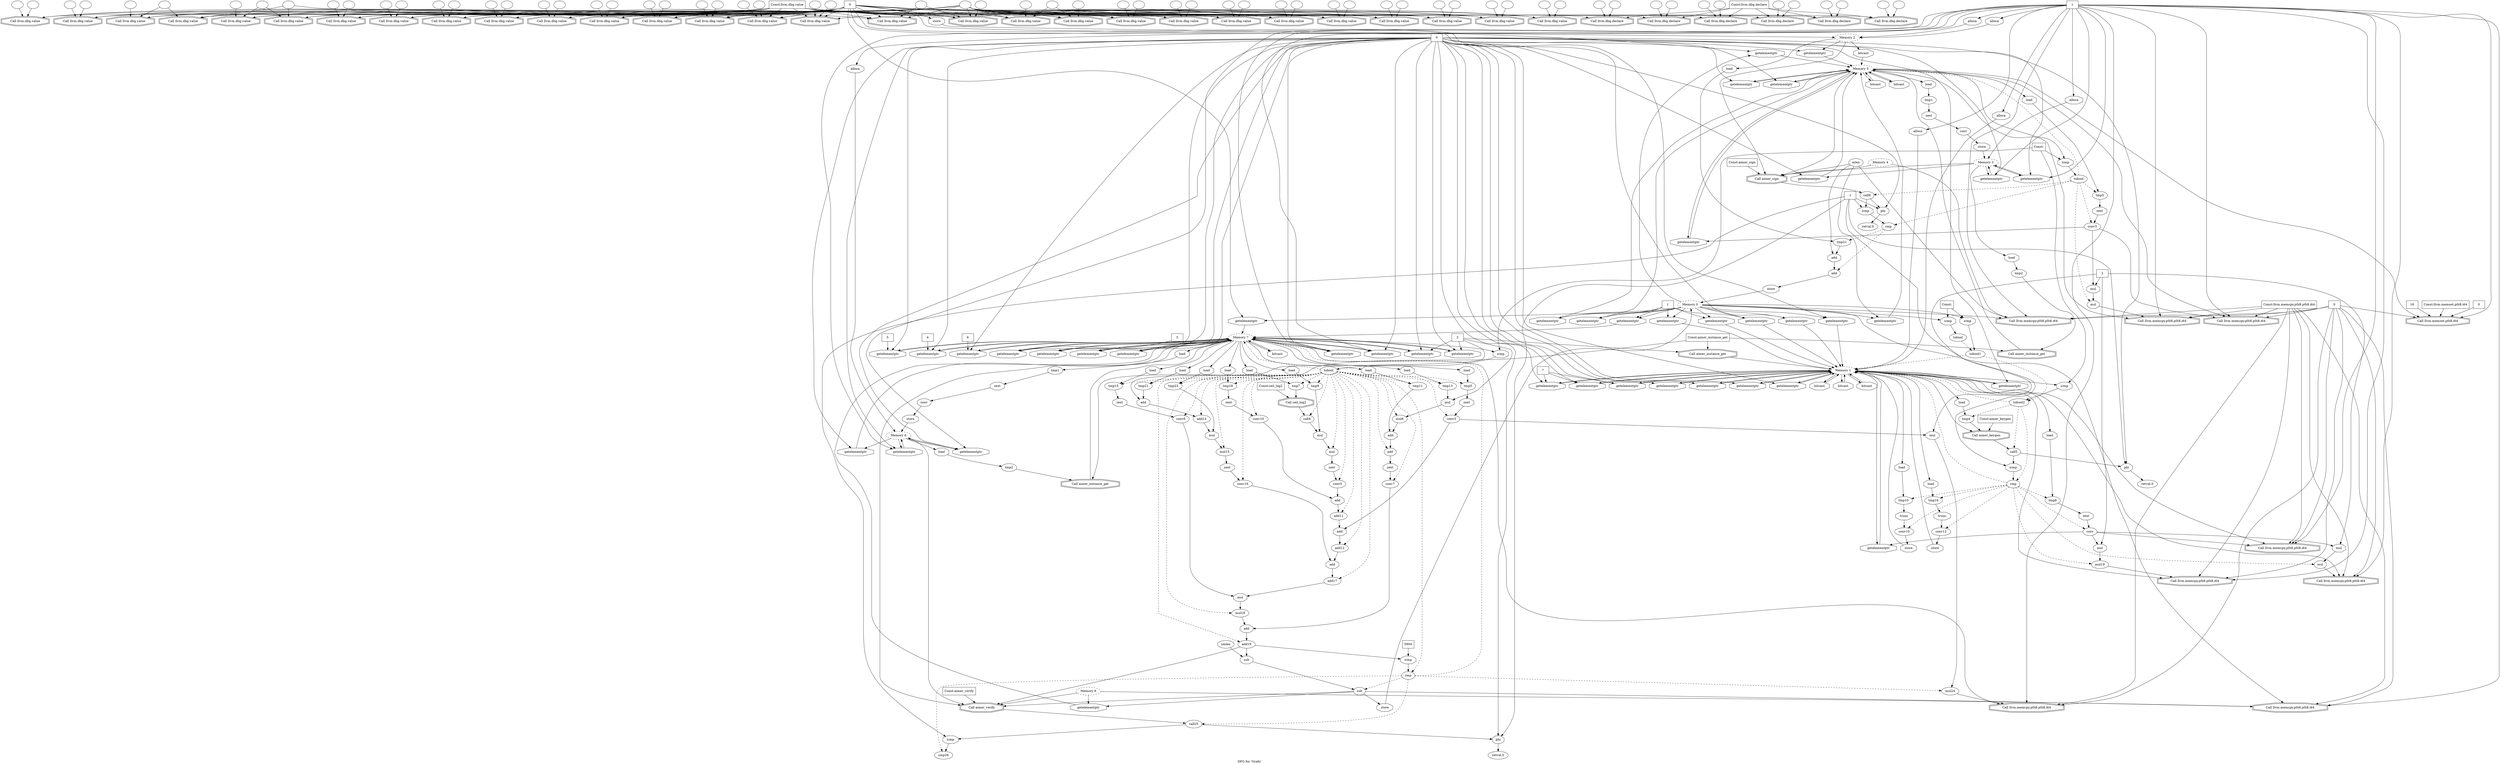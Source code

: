 digraph "DFG for 'Grafo'  "{
label="DFG for 'Grafo' ";
node_15[shape=ellipse,style=solid,label=""]
node_46[shape=doubleoctagon,style=solid,label="Call llvm.dbg.value"]
"node_15"->"node_46"
node_13[shape=doubleoctagon,style=solid,label="Call llvm.dbg.value"]
"node_15"->"node_13"
node_16[shape=doubleoctagon,style=solid,label="Call llvm.dbg.declare"]
node_17[shape=ellipse,style=solid,label=""]
"node_17"->"node_16"
node_18[shape=ellipse,style=solid,label=""]
"node_18"->"node_16"
node_19[shape=box,style=solid,label="Const:llvm.dbg.declare"]
"node_19"->"node_16"
node_20[shape=doubleoctagon,style=solid,label="Call llvm.dbg.declare"]
"node_19"->"node_20"
node_208[shape=doubleoctagon,style=solid,label="Call llvm.dbg.declare"]
"node_19"->"node_208"
node_119[shape=doubleoctagon,style=solid,label="Call llvm.dbg.declare"]
"node_19"->"node_119"
node_123[shape=doubleoctagon,style=solid,label="Call llvm.dbg.declare"]
"node_19"->"node_123"
node_126[shape=doubleoctagon,style=solid,label="Call llvm.dbg.declare"]
"node_19"->"node_126"
node_30[shape=box,style=solid,label="2"]
node_29[shape=doubleoctagon,style=solid,label="Call aimer_instance_get"]
"node_30"->"node_29"
node_258[shape=octagon,style=solid,label="getelementptr"]
"node_30"->"node_258"
node_262[shape=octagon,style=solid,label="mul"]
"node_30"->"node_262"
node_273[shape=octagon,style=solid,label="getelementptr"]
"node_30"->"node_273"
node_287[shape=octagon,style=solid,label="add"]
"node_30"->"node_287"
node_31[shape=box,style=solid,label="Const:aimer_instance_get"]
"node_31"->"node_29"
node_140[shape=doubleoctagon,style=solid,label="Call aimer_instance_get"]
"node_31"->"node_140"
node_222[shape=doubleoctagon,style=solid,label="Call aimer_instance_get"]
"node_31"->"node_222"
node_32[shape=doubleoctagon,style=solid,label="Call llvm.dbg.value"]
node_33[shape=ellipse,style=solid,label=""]
"node_33"->"node_32"
node_34[shape=ellipse,style=solid,label=""]
"node_34"->"node_32"
node_35[shape=ellipse,style=solid,label="tobool2"]
node_41[shape=ellipse,style=solid,label="tmp4"]
"node_35"->"node_41" [style=dashed]
node_43[shape=ellipse,style=solid,label="call5"]
"node_35"->"node_43" [style=dashed]
node_48[shape=ellipse,style=solid,label="cmp"]
"node_35"->"node_48" [style=dashed]
node_0[shape=ellipse,style=dashed,label="Memory 1"]
"node_35"->"node_0" [style=dashed]
node_36[shape=octagon,style=solid,label="icmp"]
"node_36"->"node_35"
node_37[shape=box,style=solid,label="Const:"]
"node_37"->"node_36"
node_145[shape=octagon,style=solid,label="icmp"]
"node_37"->"node_145"
node_227[shape=octagon,style=solid,label="icmp"]
"node_37"->"node_227"
node_38[shape=octagon,style=solid,label="getelementptr"]
"node_38"->"node_0"
node_39[shape=box,style=solid,label="0"]
"node_39"->"node_38"
node_51[shape=octagon,style=solid,label="getelementptr"]
"node_39"->"node_51"
node_52[shape=octagon,style=solid,label="getelementptr"]
"node_39"->"node_52"
node_60[shape=octagon,style=solid,label="getelementptr"]
"node_39"->"node_60"
node_69[shape=octagon,style=solid,label="getelementptr"]
"node_39"->"node_69"
node_77[shape=octagon,style=solid,label="getelementptr"]
"node_39"->"node_77"
node_85[shape=octagon,style=solid,label="getelementptr"]
"node_39"->"node_85"
node_90[shape=octagon,style=solid,label="getelementptr"]
"node_39"->"node_90"
node_96[shape=octagon,style=solid,label="phi"]
"node_39"->"node_96"
node_188[shape=octagon,style=solid,label="phi"]
"node_39"->"node_188"
node_135[shape=octagon,style=solid,label="getelementptr"]
"node_39"->"node_135"
node_137[shape=octagon,style=solid,label="getelementptr"]
"node_39"->"node_137"
node_146[shape=octagon,style=solid,label="getelementptr"]
"node_39"->"node_146"
node_147[shape=octagon,style=solid,label="getelementptr"]
"node_39"->"node_147"
node_160[shape=octagon,style=solid,label="getelementptr"]
"node_39"->"node_160"
node_164[shape=octagon,style=solid,label="getelementptr"]
"node_39"->"node_164"
node_217[shape=octagon,style=solid,label="getelementptr"]
"node_39"->"node_217"
node_219[shape=octagon,style=solid,label="getelementptr"]
"node_39"->"node_219"
node_228[shape=octagon,style=solid,label="getelementptr"]
"node_39"->"node_228"
node_229[shape=octagon,style=solid,label="getelementptr"]
"node_39"->"node_229"
node_237[shape=octagon,style=solid,label="getelementptr"]
"node_39"->"node_237"
node_244[shape=octagon,style=solid,label="getelementptr"]
"node_39"->"node_244"
node_255[shape=octagon,style=solid,label="getelementptr"]
"node_39"->"node_255"
"node_39"->"node_258"
node_267[shape=octagon,style=solid,label="getelementptr"]
"node_39"->"node_267"
"node_39"->"node_273"
node_282[shape=octagon,style=solid,label="getelementptr"]
"node_39"->"node_282"
node_283[shape=octagon,style=solid,label="getelementptr"]
"node_39"->"node_283"
node_288[shape=octagon,style=solid,label="getelementptr"]
"node_39"->"node_288"
node_321[shape=octagon,style=solid,label="getelementptr"]
"node_39"->"node_321"
node_337[shape=octagon,style=solid,label="phi"]
"node_39"->"node_337"
node_40[shape=box,style=solid,label="7"]
"node_40"->"node_38"
"node_40"->"node_60"
"node_40"->"node_77"
node_44[shape=doubleoctagon,style=solid,label="Call aimer_keygen"]
"node_41"->"node_44"
node_42[shape=octagon,style=solid,label="load"]
"node_42"->"node_41"
node_49[shape=octagon,style=solid,label="icmp"]
"node_43"->"node_49"
"node_43"->"node_96"
"node_44"->"node_43"
node_45[shape=box,style=solid,label="Const:aimer_keygen"]
"node_45"->"node_44"
node_5[shape=ellipse,style=solid,label=""]
node_4[shape=doubleoctagon,style=solid,label="Call llvm.dbg.value"]
"node_5"->"node_4"
node_21[shape=ellipse,style=solid,label=""]
"node_21"->"node_20"
node_22[shape=ellipse,style=solid,label=""]
"node_22"->"node_20"
node_23[shape=ellipse,style=solid,label="tobool"]
node_27[shape=ellipse,style=solid,label="tobool1"]
"node_23"->"node_27" [style=dashed]
node_24[shape=octagon,style=solid,label="icmp"]
"node_24"->"node_23"
node_25[shape=ellipse,style=dashed,label="Memory 0"]
"node_25"->"node_24"
node_28[shape=octagon,style=solid,label="icmp"]
"node_25"->"node_28"
node_65[shape=octagon,style=solid,label="getelementptr"]
"node_25"->"node_65"
node_67[shape=octagon,style=solid,label="getelementptr"]
"node_25"->"node_67"
node_82[shape=octagon,style=solid,label="getelementptr"]
"node_25"->"node_82"
node_84[shape=octagon,style=solid,label="getelementptr"]
"node_25"->"node_84"
node_88[shape=octagon,style=solid,label="getelementptr"]
"node_25"->"node_88"
node_130[shape=octagon,style=solid,label="getelementptr"]
"node_25"->"node_130"
node_162[shape=octagon,style=solid,label="getelementptr"]
"node_25"->"node_162"
node_166[shape=octagon,style=solid,label="getelementptr"]
"node_25"->"node_166"
node_171[shape=octagon,style=solid,label="getelementptr"]
"node_25"->"node_171"
node_186[shape=doubleoctagon,style=solid,label="Call llvm.memcpy.p0i8.p0i8.i64"]
"node_25"->"node_186"
node_212[shape=octagon,style=solid,label="getelementptr"]
"node_25"->"node_212"
node_323[shape=octagon,style=solid,label="getelementptr"]
"node_25"->"node_323"
node_334[shape=doubleoctagon,style=solid,label="Call llvm.memcpy.p0i8.p0i8.i64"]
"node_25"->"node_334"
node_26[shape=box,style=solid,label="Const:"]
"node_26"->"node_24"
"node_26"->"node_28"
"node_27"->"node_35" [style=dashed]
"node_27"->"node_0" [style=dashed]
"node_28"->"node_27"
"node_29"->"node_0"
node_47[shape=ellipse,style=solid,label=""]
"node_47"->"node_46"
node_53[shape=ellipse,style=solid,label="tmp8"]
"node_48"->"node_53" [style=dashed]
node_55[shape=ellipse,style=solid,label="conv"]
"node_48"->"node_55" [style=dashed]
node_61[shape=ellipse,style=solid,label="tmp10"]
"node_48"->"node_61" [style=dashed]
node_63[shape=ellipse,style=solid,label="conv10"]
"node_48"->"node_63" [style=dashed]
"node_48"->"node_0" [style=dashed]
node_71[shape=ellipse,style=solid,label="mul"]
"node_48"->"node_71" [style=dashed]
node_78[shape=ellipse,style=solid,label="tmp16"]
"node_48"->"node_78" [style=dashed]
node_80[shape=ellipse,style=solid,label="conv12"]
"node_48"->"node_80" [style=dashed]
node_92[shape=ellipse,style=solid,label="mul19"]
"node_48"->"node_92" [style=dashed]
"node_49"->"node_48"
node_50[shape=box,style=solid,label="-1"]
"node_50"->"node_49"
"node_50"->"node_96"
"node_50"->"node_188"
node_180[shape=octagon,style=solid,label="icmp"]
"node_50"->"node_180"
node_333[shape=octagon,style=solid,label="icmp"]
"node_50"->"node_333"
"node_50"->"node_337"
"node_51"->"node_0"
"node_52"->"node_0"
node_56[shape=octagon,style=solid,label="zext"]
"node_53"->"node_56"
node_54[shape=octagon,style=solid,label="load"]
"node_54"->"node_53"
node_72[shape=octagon,style=solid,label="mul"]
"node_55"->"node_72"
node_87[shape=doubleoctagon,style=solid,label="Call llvm.memcpy.p0i8.p0i8.i64"]
"node_55"->"node_87"
node_89[shape=octagon,style=solid,label="getelementptr"]
"node_55"->"node_89"
node_93[shape=octagon,style=solid,label="mul"]
"node_55"->"node_93"
"node_56"->"node_55"
node_57[shape=doubleoctagon,style=solid,label="Call llvm.dbg.value"]
node_58[shape=ellipse,style=solid,label=""]
"node_58"->"node_57"
node_59[shape=ellipse,style=solid,label=""]
"node_59"->"node_57"
"node_60"->"node_0"
node_64[shape=octagon,style=solid,label="trunc"]
"node_61"->"node_64"
node_62[shape=octagon,style=solid,label="load"]
"node_62"->"node_61"
node_66[shape=octagon,style=solid,label="store"]
"node_63"->"node_66"
node_14[shape=ellipse,style=solid,label=""]
"node_14"->"node_13"
node_206[shape=doubleoctagon,style=solid,label="Call llvm.dbg.value"]
"node_14"->"node_206"
node_117[shape=doubleoctagon,style=solid,label="Call llvm.dbg.value"]
"node_14"->"node_117"
node_12[shape=ellipse,style=solid,label=""]
node_10[shape=doubleoctagon,style=solid,label="Call llvm.dbg.value"]
"node_12"->"node_10"
node_9[shape=box,style=solid,label="Const:llvm.dbg.value"]
"node_9"->"node_32"
"node_9"->"node_46"
"node_9"->"node_57"
"node_9"->"node_13"
"node_9"->"node_10"
"node_9"->"node_4"
node_102[shape=doubleoctagon,style=solid,label="Call llvm.dbg.value"]
"node_9"->"node_102"
"node_9"->"node_206"
node_105[shape=doubleoctagon,style=solid,label="Call llvm.dbg.value"]
"node_9"->"node_105"
node_108[shape=doubleoctagon,style=solid,label="Call llvm.dbg.value"]
"node_9"->"node_108"
node_111[shape=doubleoctagon,style=solid,label="Call llvm.dbg.value"]
"node_9"->"node_111"
node_114[shape=doubleoctagon,style=solid,label="Call llvm.dbg.value"]
"node_9"->"node_114"
"node_9"->"node_117"
node_141[shape=doubleoctagon,style=solid,label="Call llvm.dbg.value"]
"node_9"->"node_141"
node_152[shape=doubleoctagon,style=solid,label="Call llvm.dbg.value"]
"node_9"->"node_152"
node_177[shape=doubleoctagon,style=solid,label="Call llvm.dbg.value"]
"node_9"->"node_177"
node_191[shape=doubleoctagon,style=solid,label="Call llvm.dbg.value"]
"node_9"->"node_191"
node_194[shape=doubleoctagon,style=solid,label="Call llvm.dbg.value"]
"node_9"->"node_194"
node_197[shape=doubleoctagon,style=solid,label="Call llvm.dbg.value"]
"node_9"->"node_197"
node_200[shape=doubleoctagon,style=solid,label="Call llvm.dbg.value"]
"node_9"->"node_200"
node_203[shape=doubleoctagon,style=solid,label="Call llvm.dbg.value"]
"node_9"->"node_203"
node_223[shape=doubleoctagon,style=solid,label="Call llvm.dbg.value"]
"node_9"->"node_223"
node_234[shape=doubleoctagon,style=solid,label="Call llvm.dbg.value"]
"node_9"->"node_234"
node_252[shape=doubleoctagon,style=solid,label="Call llvm.dbg.value"]
"node_9"->"node_252"
node_302[shape=doubleoctagon,style=solid,label="Call llvm.dbg.value"]
"node_9"->"node_302"
node_311[shape=doubleoctagon,style=solid,label="Call llvm.dbg.value"]
"node_9"->"node_311"
node_314[shape=doubleoctagon,style=solid,label="Call llvm.dbg.value"]
"node_9"->"node_314"
node_318[shape=doubleoctagon,style=solid,label="Call llvm.dbg.value"]
"node_9"->"node_318"
node_330[shape=doubleoctagon,style=solid,label="Call llvm.dbg.value"]
"node_9"->"node_330"
node_8[shape=ellipse,style=solid,label=""]
"node_8"->"node_16"
"node_8"->"node_32"
"node_8"->"node_20"
"node_8"->"node_46"
"node_8"->"node_57"
"node_8"->"node_13"
"node_8"->"node_10"
"node_8"->"node_4"
"node_8"->"node_102"
"node_8"->"node_206"
"node_8"->"node_208"
"node_8"->"node_105"
"node_8"->"node_108"
"node_8"->"node_111"
"node_8"->"node_114"
"node_8"->"node_117"
"node_8"->"node_119"
"node_8"->"node_123"
"node_8"->"node_126"
"node_8"->"node_141"
"node_8"->"node_152"
"node_8"->"node_177"
"node_8"->"node_191"
"node_8"->"node_194"
"node_8"->"node_197"
"node_8"->"node_200"
"node_8"->"node_203"
"node_8"->"node_223"
"node_8"->"node_234"
"node_8"->"node_252"
"node_8"->"node_302"
"node_8"->"node_311"
"node_8"->"node_314"
"node_8"->"node_318"
"node_8"->"node_330"
node_6[shape=box,style=solid,label="0"]
"node_6"->"node_32"
"node_6"->"node_46"
"node_6"->"node_57"
"node_6"->"node_13"
"node_6"->"node_10"
"node_6"->"node_4"
"node_6"->"node_65"
"node_6"->"node_82"
"node_6"->"node_102"
"node_6"->"node_206"
"node_6"->"node_105"
"node_6"->"node_108"
"node_6"->"node_111"
"node_6"->"node_114"
"node_6"->"node_117"
node_122[shape=octagon,style=solid,label="store"]
"node_6"->"node_122"
"node_6"->"node_130"
"node_6"->"node_141"
"node_6"->"node_152"
"node_6"->"node_177"
"node_6"->"node_191"
"node_6"->"node_194"
"node_6"->"node_197"
"node_6"->"node_200"
"node_6"->"node_203"
"node_6"->"node_212"
"node_6"->"node_223"
"node_6"->"node_234"
"node_6"->"node_252"
"node_6"->"node_302"
"node_6"->"node_311"
"node_6"->"node_314"
"node_6"->"node_318"
"node_6"->"node_330"
node_11[shape=ellipse,style=solid,label=""]
"node_11"->"node_10"
node_7[shape=ellipse,style=solid,label=""]
"node_7"->"node_4"
"node_0"->"node_36"
"node_0"->"node_38"
"node_0"->"node_42"
"node_0"->"node_44"
"node_0"->"node_51"
"node_0"->"node_52"
"node_0"->"node_54"
"node_0"->"node_60"
"node_0"->"node_62"
"node_0"->"node_69"
node_70[shape=octagon,style=solid,label="bitcast"]
"node_0"->"node_70"
node_74[shape=doubleoctagon,style=solid,label="Call llvm.memcpy.p0i8.p0i8.i64"]
"node_0"->"node_74"
"node_0"->"node_77"
node_79[shape=octagon,style=solid,label="load"]
"node_0"->"node_79"
"node_0"->"node_85"
node_86[shape=octagon,style=solid,label="bitcast"]
"node_0"->"node_86"
"node_0"->"node_87"
"node_0"->"node_89"
"node_0"->"node_90"
node_91[shape=octagon,style=solid,label="bitcast"]
"node_0"->"node_91"
node_94[shape=doubleoctagon,style=solid,label="Call llvm.memcpy.p0i8.p0i8.i64"]
"node_0"->"node_94"
node_1[shape=octagon,style=solid,label="alloca"]
"node_1"->"node_0"
node_2[shape=box,style=solid,label="1"]
"node_2"->"node_1"
node_3[shape=octagon,style=solid,label="alloca"]
"node_2"->"node_3"
"node_2"->"node_74"
"node_2"->"node_87"
"node_2"->"node_94"
node_98[shape=octagon,style=solid,label="alloca"]
"node_2"->"node_98"
node_100[shape=octagon,style=solid,label="alloca"]
"node_2"->"node_100"
node_101[shape=octagon,style=solid,label="alloca"]
"node_2"->"node_101"
"node_2"->"node_135"
"node_2"->"node_137"
node_156[shape=doubleoctagon,style=solid,label="Call llvm.memset.p0i8.i64"]
"node_2"->"node_156"
node_163[shape=doubleoctagon,style=solid,label="Call llvm.memcpy.p0i8.p0i8.i64"]
"node_2"->"node_163"
node_170[shape=doubleoctagon,style=solid,label="Call llvm.memcpy.p0i8.p0i8.i64"]
"node_2"->"node_170"
"node_2"->"node_186"
node_190[shape=octagon,style=solid,label="alloca"]
"node_2"->"node_190"
"node_2"->"node_217"
"node_2"->"node_219"
"node_2"->"node_255"
"node_2"->"node_283"
node_326[shape=doubleoctagon,style=solid,label="Call llvm.memcpy.p0i8.p0i8.i64"]
"node_2"->"node_326"
"node_2"->"node_334"
"node_3"->"node_0"
"node_64"->"node_63"
"node_65"->"node_0"
"node_66"->"node_0"
"node_67"->"node_0"
node_68[shape=box,style=solid,label="1"]
"node_68"->"node_67"
"node_68"->"node_84"
"node_68"->"node_88"
"node_68"->"node_162"
"node_68"->"node_166"
"node_68"->"node_323"
"node_69"->"node_0"
"node_70"->"node_0"
"node_71"->"node_74"
"node_72"->"node_71"
node_73[shape=box,style=solid,label="2"]
"node_73"->"node_72"
"node_73"->"node_93"
node_169[shape=octagon,style=solid,label="mul"]
"node_73"->"node_169"
node_325[shape=octagon,style=solid,label="mul"]
"node_73"->"node_325"
node_75[shape=box,style=solid,label="0"]
"node_75"->"node_74"
"node_75"->"node_87"
"node_75"->"node_94"
"node_75"->"node_156"
"node_75"->"node_163"
"node_75"->"node_170"
"node_75"->"node_186"
"node_75"->"node_326"
"node_75"->"node_334"
node_76[shape=box,style=solid,label="Const:llvm.memcpy.p0i8.p0i8.i64"]
"node_76"->"node_74"
"node_76"->"node_87"
"node_76"->"node_94"
"node_76"->"node_163"
"node_76"->"node_170"
"node_76"->"node_186"
"node_76"->"node_326"
"node_76"->"node_334"
"node_77"->"node_0"
node_81[shape=octagon,style=solid,label="trunc"]
"node_78"->"node_81"
"node_79"->"node_78"
node_83[shape=octagon,style=solid,label="store"]
"node_80"->"node_83"
"node_81"->"node_80"
"node_82"->"node_0"
"node_83"->"node_0"
"node_84"->"node_0"
"node_85"->"node_0"
"node_86"->"node_0"
"node_88"->"node_0"
"node_89"->"node_0"
"node_90"->"node_0"
"node_91"->"node_0"
"node_92"->"node_94"
"node_93"->"node_92"
node_95[shape=ellipse,style=solid,label="retval.0"]
"node_96"->"node_95"
node_187[shape=ellipse,style=solid,label="retval.0"]
"node_188"->"node_187"
node_189[shape=ellipse,style=dashed,label="Memory 6"]
"node_189"->"node_217"
"node_189"->"node_219"
node_221[shape=octagon,style=solid,label="load"]
"node_189"->"node_221"
"node_189"->"node_321"
node_328[shape=doubleoctagon,style=solid,label="Call aimer_verify"]
"node_189"->"node_328"
node_97[shape=ellipse,style=dashed,label="Memory 2"]
node_155[shape=octagon,style=solid,label="bitcast"]
"node_97"->"node_155"
"node_97"->"node_160"
node_174[shape=doubleoctagon,style=solid,label="Call aimer_sign"]
"node_97"->"node_174"
node_182[shape=octagon,style=solid,label="load"]
"node_97"->"node_182"
"node_98"->"node_97"
node_99[shape=ellipse,style=dashed,label="Memory 3"]
"node_99"->"node_135"
"node_99"->"node_137"
node_139[shape=octagon,style=solid,label="load"]
"node_99"->"node_139"
"node_99"->"node_164"
"node_99"->"node_174"
"node_100"->"node_99"
"node_101"->"node_97"
node_103[shape=ellipse,style=solid,label=""]
"node_103"->"node_102"
node_207[shape=ellipse,style=solid,label=""]
"node_207"->"node_206"
"node_207"->"node_330"
node_209[shape=ellipse,style=solid,label=""]
"node_209"->"node_208"
node_104[shape=ellipse,style=solid,label=""]
"node_104"->"node_102"
node_106[shape=ellipse,style=solid,label=""]
"node_106"->"node_105"
node_107[shape=ellipse,style=solid,label=""]
"node_107"->"node_105"
node_109[shape=ellipse,style=solid,label=""]
"node_109"->"node_108"
node_110[shape=ellipse,style=solid,label=""]
"node_110"->"node_108"
node_112[shape=ellipse,style=solid,label=""]
"node_112"->"node_111"
node_113[shape=ellipse,style=solid,label=""]
"node_113"->"node_111"
node_115[shape=ellipse,style=solid,label=""]
"node_115"->"node_114"
node_116[shape=ellipse,style=solid,label=""]
"node_116"->"node_114"
node_118[shape=ellipse,style=solid,label=""]
"node_118"->"node_117"
"node_118"->"node_177"
node_120[shape=ellipse,style=solid,label=""]
"node_120"->"node_119"
node_121[shape=ellipse,style=solid,label=""]
"node_121"->"node_119"
"node_122"->"node_97"
node_124[shape=ellipse,style=solid,label=""]
"node_124"->"node_123"
node_125[shape=ellipse,style=solid,label=""]
"node_125"->"node_123"
node_127[shape=ellipse,style=solid,label=""]
"node_127"->"node_126"
node_128[shape=ellipse,style=solid,label=""]
"node_128"->"node_126"
node_129[shape=ellipse,style=dashed,label="Memory 5"]
node_132[shape=octagon,style=solid,label="load"]
"node_129"->"node_132"
"node_129"->"node_145"
"node_129"->"node_146"
"node_129"->"node_147"
node_149[shape=octagon,style=solid,label="load"]
"node_129"->"node_149"
"node_129"->"node_156"
node_161[shape=octagon,style=solid,label="bitcast"]
"node_129"->"node_161"
"node_129"->"node_163"
node_165[shape=octagon,style=solid,label="bitcast"]
"node_129"->"node_165"
node_167[shape=octagon,style=solid,label="getelementptr"]
"node_129"->"node_167"
"node_129"->"node_170"
"node_129"->"node_174"
"node_130"->"node_129"
node_131[shape=ellipse,style=solid,label="tmp1"]
node_134[shape=octagon,style=solid,label="zext"]
"node_131"->"node_134"
"node_132"->"node_131"
node_133[shape=ellipse,style=solid,label="conv"]
node_136[shape=octagon,style=solid,label="store"]
"node_133"->"node_136"
"node_134"->"node_133"
"node_135"->"node_99"
"node_136"->"node_99"
"node_137"->"node_99"
node_138[shape=ellipse,style=solid,label="tmp2"]
"node_138"->"node_140"
"node_139"->"node_138"
"node_140"->"node_129"
node_142[shape=ellipse,style=solid,label=""]
"node_142"->"node_141"
node_143[shape=ellipse,style=solid,label=""]
"node_143"->"node_141"
node_144[shape=ellipse,style=solid,label="tobool"]
"node_144"->"node_129" [style=dashed]
node_148[shape=ellipse,style=solid,label="tmp5"]
"node_144"->"node_148" [style=dashed]
node_150[shape=ellipse,style=solid,label="conv3"]
"node_144"->"node_150" [style=dashed]
node_168[shape=ellipse,style=solid,label="mul"]
"node_144"->"node_168" [style=dashed]
node_173[shape=ellipse,style=solid,label="call8"]
"node_144"->"node_173" [style=dashed]
node_179[shape=ellipse,style=solid,label="cmp"]
"node_144"->"node_179" [style=dashed]
"node_145"->"node_144"
"node_146"->"node_129"
"node_147"->"node_129"
node_151[shape=octagon,style=solid,label="zext"]
"node_148"->"node_151"
"node_149"->"node_148"
"node_150"->"node_163"
"node_150"->"node_167"
"node_150"->"node_169"
"node_151"->"node_150"
node_153[shape=ellipse,style=solid,label=""]
"node_153"->"node_152"
node_154[shape=ellipse,style=solid,label=""]
"node_154"->"node_152"
"node_155"->"node_129"
node_157[shape=box,style=solid,label="0"]
"node_157"->"node_156"
node_158[shape=box,style=solid,label="16"]
"node_158"->"node_156"
node_159[shape=box,style=solid,label="Const:llvm.memset.p0i8.i64"]
"node_159"->"node_156"
"node_160"->"node_129"
"node_161"->"node_129"
"node_162"->"node_129"
"node_164"->"node_129"
"node_165"->"node_129"
"node_166"->"node_129"
"node_167"->"node_129"
"node_168"->"node_170"
"node_169"->"node_168"
"node_171"->"node_129"
node_172[shape=ellipse,style=solid,label="mlen"]
"node_172"->"node_171"
"node_172"->"node_174"
node_184[shape=octagon,style=solid,label="add"]
"node_172"->"node_184"
"node_172"->"node_186"
"node_173"->"node_188"
"node_173"->"node_180"
"node_174"->"node_173"
node_175[shape=ellipse,style=dashed,label="Memory 4"]
"node_175"->"node_174"
"node_175"->"node_186"
node_176[shape=box,style=solid,label="Const:aimer_sign"]
"node_176"->"node_174"
node_178[shape=ellipse,style=solid,label=""]
"node_178"->"node_177"
node_181[shape=ellipse,style=solid,label="tmp21"]
"node_179"->"node_181" [style=dashed]
node_183[shape=ellipse,style=solid,label="add"]
"node_179"->"node_183" [style=dashed]
"node_180"->"node_179"
"node_181"->"node_184"
"node_182"->"node_181"
node_185[shape=octagon,style=solid,label="store"]
"node_183"->"node_185"
"node_184"->"node_183"
"node_185"->"node_25"
"node_190"->"node_189"
node_192[shape=ellipse,style=solid,label=""]
"node_192"->"node_191"
node_193[shape=ellipse,style=solid,label=""]
"node_193"->"node_191"
node_195[shape=ellipse,style=solid,label=""]
"node_195"->"node_194"
node_196[shape=ellipse,style=solid,label=""]
"node_196"->"node_194"
node_198[shape=ellipse,style=solid,label=""]
"node_198"->"node_197"
"node_198"->"node_314"
node_199[shape=ellipse,style=solid,label=""]
"node_199"->"node_197"
node_201[shape=ellipse,style=solid,label=""]
"node_201"->"node_200"
node_202[shape=ellipse,style=solid,label=""]
"node_202"->"node_200"
node_204[shape=ellipse,style=solid,label=""]
"node_204"->"node_203"
node_205[shape=ellipse,style=solid,label=""]
"node_205"->"node_203"
node_210[shape=ellipse,style=solid,label=""]
"node_210"->"node_208"
node_211[shape=ellipse,style=dashed,label="Memory 7"]
node_214[shape=octagon,style=solid,label="load"]
"node_211"->"node_214"
"node_211"->"node_227"
"node_211"->"node_228"
"node_211"->"node_229"
node_231[shape=octagon,style=solid,label="load"]
"node_211"->"node_231"
"node_211"->"node_237"
node_240[shape=octagon,style=solid,label="load"]
"node_211"->"node_240"
"node_211"->"node_244"
node_247[shape=octagon,style=solid,label="load"]
"node_211"->"node_247"
"node_211"->"node_255"
node_257[shape=octagon,style=solid,label="load"]
"node_211"->"node_257"
"node_211"->"node_258"
node_260[shape=octagon,style=solid,label="load"]
"node_211"->"node_260"
"node_211"->"node_267"
node_270[shape=octagon,style=solid,label="load"]
"node_211"->"node_270"
"node_211"->"node_273"
node_275[shape=octagon,style=solid,label="load"]
"node_211"->"node_275"
"node_211"->"node_282"
"node_211"->"node_283"
node_285[shape=octagon,style=solid,label="load"]
"node_211"->"node_285"
"node_211"->"node_288"
node_291[shape=octagon,style=solid,label="load"]
"node_211"->"node_291"
node_322[shape=octagon,style=solid,label="bitcast"]
"node_211"->"node_322"
"node_211"->"node_326"
"node_211"->"node_328"
"node_212"->"node_211"
node_213[shape=ellipse,style=solid,label="tmp1"]
node_216[shape=octagon,style=solid,label="zext"]
"node_213"->"node_216"
"node_214"->"node_213"
node_215[shape=ellipse,style=solid,label="conv"]
node_218[shape=octagon,style=solid,label="store"]
"node_215"->"node_218"
"node_216"->"node_215"
"node_217"->"node_189"
"node_218"->"node_189"
"node_219"->"node_189"
node_220[shape=ellipse,style=solid,label="tmp2"]
"node_220"->"node_222"
"node_221"->"node_220"
"node_222"->"node_211"
node_224[shape=ellipse,style=solid,label=""]
"node_224"->"node_223"
node_225[shape=ellipse,style=solid,label=""]
"node_225"->"node_223"
node_226[shape=ellipse,style=solid,label="tobool"]
"node_226"->"node_211" [style=dashed]
node_230[shape=ellipse,style=solid,label="tmp5"]
"node_226"->"node_230" [style=dashed]
node_232[shape=ellipse,style=solid,label="conv3"]
"node_226"->"node_232" [style=dashed]
node_239[shape=ellipse,style=solid,label="tmp7"]
"node_226"->"node_239" [style=dashed]
node_241[shape=ellipse,style=solid,label="call4"]
"node_226"->"node_241" [style=dashed]
node_246[shape=ellipse,style=solid,label="tmp9"]
"node_226"->"node_246" [style=dashed]
node_248[shape=ellipse,style=solid,label="mul"]
"node_226"->"node_248" [style=dashed]
node_250[shape=ellipse,style=solid,label="conv5"]
"node_226"->"node_250" [style=dashed]
node_256[shape=ellipse,style=solid,label="tmp11"]
"node_226"->"node_256" [style=dashed]
node_259[shape=ellipse,style=solid,label="tmp13"]
"node_226"->"node_259" [style=dashed]
node_261[shape=ellipse,style=solid,label="mul6"]
"node_226"->"node_261" [style=dashed]
node_263[shape=ellipse,style=solid,label="add"]
"node_226"->"node_263" [style=dashed]
node_265[shape=ellipse,style=solid,label="conv7"]
"node_226"->"node_265" [style=dashed]
node_269[shape=ellipse,style=solid,label="tmp15"]
"node_226"->"node_269" [style=dashed]
node_271[shape=ellipse,style=solid,label="conv8"]
"node_226"->"node_271" [style=dashed]
node_274[shape=ellipse,style=solid,label="tmp18"]
"node_226"->"node_274" [style=dashed]
node_276[shape=ellipse,style=solid,label="conv10"]
"node_226"->"node_276" [style=dashed]
node_278[shape=ellipse,style=solid,label="add11"]
"node_226"->"node_278" [style=dashed]
node_280[shape=ellipse,style=solid,label="add12"]
"node_226"->"node_280" [style=dashed]
node_284[shape=ellipse,style=solid,label="tmp21"]
"node_226"->"node_284" [style=dashed]
node_286[shape=ellipse,style=solid,label="add14"]
"node_226"->"node_286" [style=dashed]
node_290[shape=ellipse,style=solid,label="tmp23"]
"node_226"->"node_290" [style=dashed]
node_292[shape=ellipse,style=solid,label="mul15"]
"node_226"->"node_292" [style=dashed]
node_294[shape=ellipse,style=solid,label="conv16"]
"node_226"->"node_294" [style=dashed]
node_296[shape=ellipse,style=solid,label="add17"]
"node_226"->"node_296" [style=dashed]
node_298[shape=ellipse,style=solid,label="mul18"]
"node_226"->"node_298" [style=dashed]
node_300[shape=ellipse,style=solid,label="add19"]
"node_226"->"node_300" [style=dashed]
node_305[shape=ellipse,style=solid,label="cmp"]
"node_226"->"node_305" [style=dashed]
"node_227"->"node_226"
"node_228"->"node_211"
"node_229"->"node_211"
node_233[shape=octagon,style=solid,label="zext"]
"node_230"->"node_233"
"node_231"->"node_230"
node_281[shape=octagon,style=solid,label="add"]
"node_232"->"node_281"
"node_232"->"node_325"
"node_233"->"node_232"
node_235[shape=ellipse,style=solid,label=""]
"node_235"->"node_234"
node_236[shape=ellipse,style=solid,label=""]
"node_236"->"node_234"
"node_237"->"node_211"
node_238[shape=box,style=solid,label="6"]
"node_238"->"node_237"
node_242[shape=doubleoctagon,style=solid,label="Call ceil_log2"]
"node_239"->"node_242"
"node_240"->"node_239"
node_249[shape=octagon,style=solid,label="mul"]
"node_241"->"node_249"
"node_242"->"node_241"
node_243[shape=box,style=solid,label="Const:ceil_log2"]
"node_243"->"node_242"
"node_244"->"node_211"
node_245[shape=box,style=solid,label="3"]
"node_245"->"node_244"
"node_246"->"node_249"
"node_247"->"node_246"
node_251[shape=octagon,style=solid,label="zext"]
"node_248"->"node_251"
"node_249"->"node_248"
node_279[shape=octagon,style=solid,label="add"]
"node_250"->"node_279"
"node_251"->"node_250"
node_253[shape=ellipse,style=solid,label=""]
"node_253"->"node_252"
node_254[shape=ellipse,style=solid,label=""]
"node_254"->"node_252"
"node_255"->"node_211"
node_264[shape=octagon,style=solid,label="add"]
"node_256"->"node_264"
"node_257"->"node_256"
"node_258"->"node_211"
"node_259"->"node_262"
"node_260"->"node_259"
"node_261"->"node_264"
"node_262"->"node_261"
node_266[shape=octagon,style=solid,label="zext"]
"node_263"->"node_266"
"node_264"->"node_263"
node_301[shape=octagon,style=solid,label="add"]
"node_265"->"node_301"
"node_266"->"node_265"
"node_267"->"node_211"
node_268[shape=box,style=solid,label="5"]
"node_268"->"node_267"
node_272[shape=octagon,style=solid,label="zext"]
"node_269"->"node_272"
"node_270"->"node_269"
node_299[shape=octagon,style=solid,label="mul"]
"node_271"->"node_299"
"node_272"->"node_271"
"node_273"->"node_211"
node_277[shape=octagon,style=solid,label="zext"]
"node_274"->"node_277"
"node_275"->"node_274"
"node_276"->"node_279"
"node_277"->"node_276"
"node_278"->"node_281"
"node_279"->"node_278"
node_297[shape=octagon,style=solid,label="add"]
"node_280"->"node_297"
"node_281"->"node_280"
"node_282"->"node_211"
"node_283"->"node_211"
"node_284"->"node_287"
"node_285"->"node_284"
node_293[shape=octagon,style=solid,label="mul"]
"node_286"->"node_293"
"node_287"->"node_286"
"node_288"->"node_211"
node_289[shape=box,style=solid,label="4"]
"node_289"->"node_288"
"node_290"->"node_293"
"node_291"->"node_290"
node_295[shape=octagon,style=solid,label="zext"]
"node_292"->"node_295"
"node_293"->"node_292"
"node_294"->"node_297"
"node_295"->"node_294"
"node_296"->"node_299"
"node_297"->"node_296"
"node_298"->"node_301"
"node_299"->"node_298"
node_306[shape=octagon,style=solid,label="icmp"]
"node_300"->"node_306"
node_309[shape=octagon,style=solid,label="sub"]
"node_300"->"node_309"
"node_300"->"node_328"
"node_301"->"node_300"
node_303[shape=ellipse,style=solid,label=""]
"node_303"->"node_302"
node_304[shape=ellipse,style=solid,label=""]
"node_304"->"node_302"
"node_305"->"node_211" [style=dashed]
node_308[shape=ellipse,style=solid,label="sub"]
"node_305"->"node_308" [style=dashed]
node_324[shape=ellipse,style=solid,label="mul24"]
"node_305"->"node_324" [style=dashed]
node_327[shape=ellipse,style=solid,label="call25"]
"node_305"->"node_327" [style=dashed]
node_332[shape=ellipse,style=solid,label="cmp26"]
"node_305"->"node_332" [style=dashed]
"node_306"->"node_305"
node_307[shape=box,style=solid,label="5904"]
"node_307"->"node_306"
node_316[shape=octagon,style=solid,label="getelementptr"]
"node_308"->"node_316"
"node_308"->"node_328"
"node_308"->"node_334"
node_335[shape=octagon,style=solid,label="store"]
"node_308"->"node_335"
"node_309"->"node_308"
node_310[shape=ellipse,style=solid,label="smlen"]
"node_310"->"node_309"
node_312[shape=ellipse,style=solid,label=""]
"node_312"->"node_311"
node_313[shape=ellipse,style=solid,label=""]
"node_313"->"node_311"
node_315[shape=ellipse,style=solid,label=""]
"node_315"->"node_314"
"node_316"->"node_211"
node_317[shape=ellipse,style=dashed,label="Memory 8"]
"node_317"->"node_316"
"node_317"->"node_328"
"node_317"->"node_334"
node_319[shape=ellipse,style=solid,label=""]
"node_319"->"node_318"
node_320[shape=ellipse,style=solid,label=""]
"node_320"->"node_318"
"node_321"->"node_211"
"node_322"->"node_211"
"node_323"->"node_211"
"node_324"->"node_326"
"node_325"->"node_324"
"node_327"->"node_333"
"node_327"->"node_337"
"node_328"->"node_327"
node_329[shape=box,style=solid,label="Const:aimer_verify"]
"node_329"->"node_328"
node_331[shape=ellipse,style=solid,label=""]
"node_331"->"node_330"
"node_333"->"node_332"
"node_335"->"node_25"
node_336[shape=ellipse,style=solid,label="retval.0"]
"node_337"->"node_336"
}

